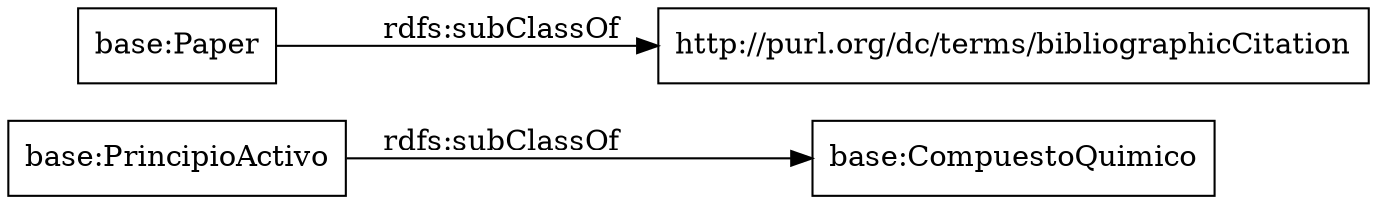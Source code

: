 digraph ar2dtool_diagram { 
rankdir=LR;
size="1000"
node [shape = rectangle, color="black"]; "base:PrincipioActivo" "base:Paper" "base:CompuestoQuimico" "http://purl.org/dc/terms/bibliographicCitation" ; /*classes style*/
	"base:Paper" -> "http://purl.org/dc/terms/bibliographicCitation" [ label = "rdfs:subClassOf" ];
	"base:PrincipioActivo" -> "base:CompuestoQuimico" [ label = "rdfs:subClassOf" ];

}
